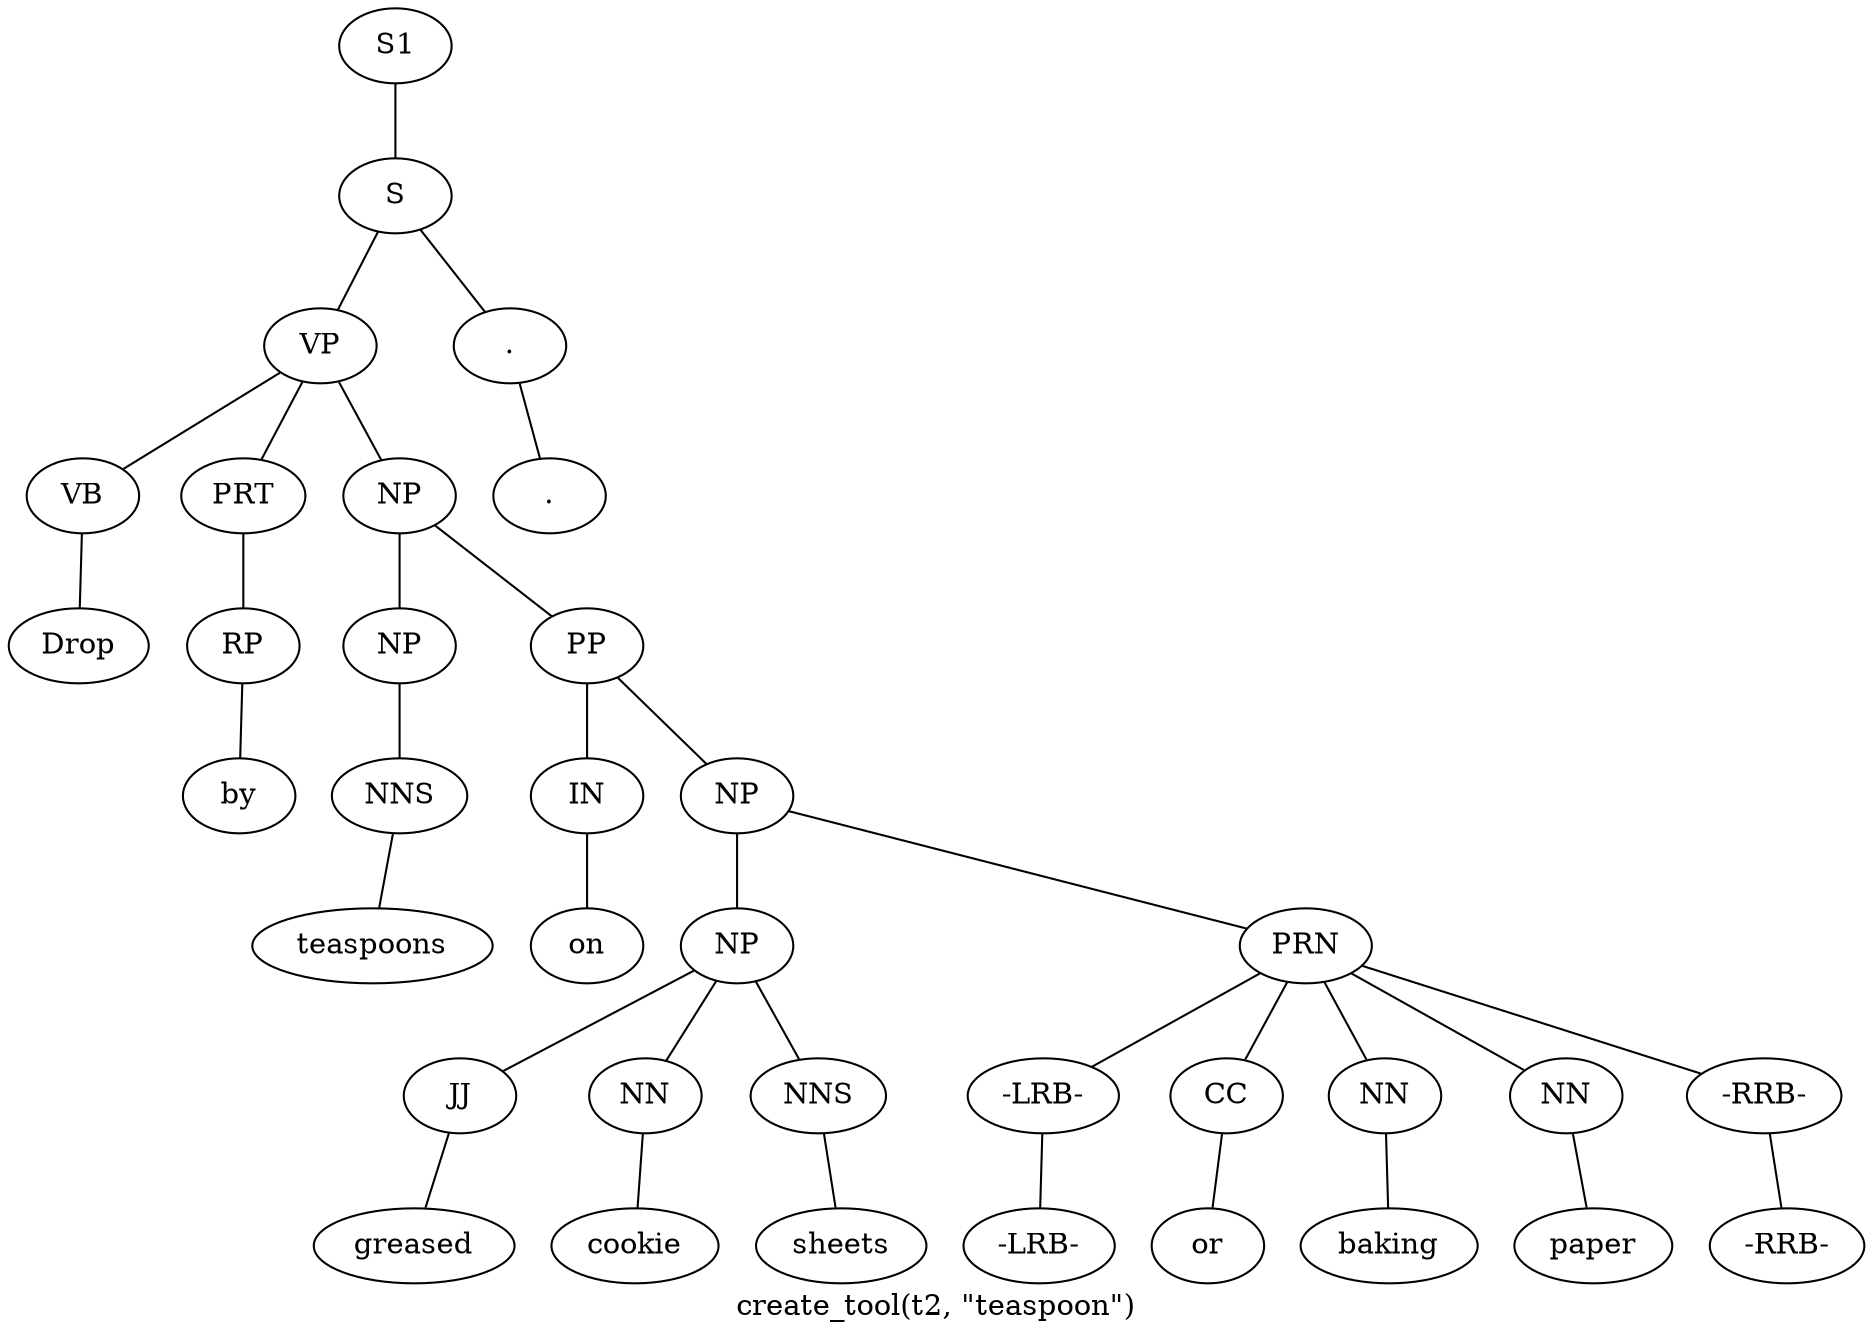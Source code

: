 graph SyntaxGraph {
	label = "create_tool(t2, \"teaspoon\")";
	Node0 [label="S1"];
	Node1 [label="S"];
	Node2 [label="VP"];
	Node3 [label="VB"];
	Node4 [label="Drop"];
	Node5 [label="PRT"];
	Node6 [label="RP"];
	Node7 [label="by"];
	Node8 [label="NP"];
	Node9 [label="NP"];
	Node10 [label="NNS"];
	Node11 [label="teaspoons"];
	Node12 [label="PP"];
	Node13 [label="IN"];
	Node14 [label="on"];
	Node15 [label="NP"];
	Node16 [label="NP"];
	Node17 [label="JJ"];
	Node18 [label="greased"];
	Node19 [label="NN"];
	Node20 [label="cookie"];
	Node21 [label="NNS"];
	Node22 [label="sheets"];
	Node23 [label="PRN"];
	Node24 [label="-LRB-"];
	Node25 [label="-LRB-"];
	Node26 [label="CC"];
	Node27 [label="or"];
	Node28 [label="NN"];
	Node29 [label="baking"];
	Node30 [label="NN"];
	Node31 [label="paper"];
	Node32 [label="-RRB-"];
	Node33 [label="-RRB-"];
	Node34 [label="."];
	Node35 [label="."];

	Node0 -- Node1;
	Node1 -- Node2;
	Node1 -- Node34;
	Node2 -- Node3;
	Node2 -- Node5;
	Node2 -- Node8;
	Node3 -- Node4;
	Node5 -- Node6;
	Node6 -- Node7;
	Node8 -- Node9;
	Node8 -- Node12;
	Node9 -- Node10;
	Node10 -- Node11;
	Node12 -- Node13;
	Node12 -- Node15;
	Node13 -- Node14;
	Node15 -- Node16;
	Node15 -- Node23;
	Node16 -- Node17;
	Node16 -- Node19;
	Node16 -- Node21;
	Node17 -- Node18;
	Node19 -- Node20;
	Node21 -- Node22;
	Node23 -- Node24;
	Node23 -- Node26;
	Node23 -- Node28;
	Node23 -- Node30;
	Node23 -- Node32;
	Node24 -- Node25;
	Node26 -- Node27;
	Node28 -- Node29;
	Node30 -- Node31;
	Node32 -- Node33;
	Node34 -- Node35;
}